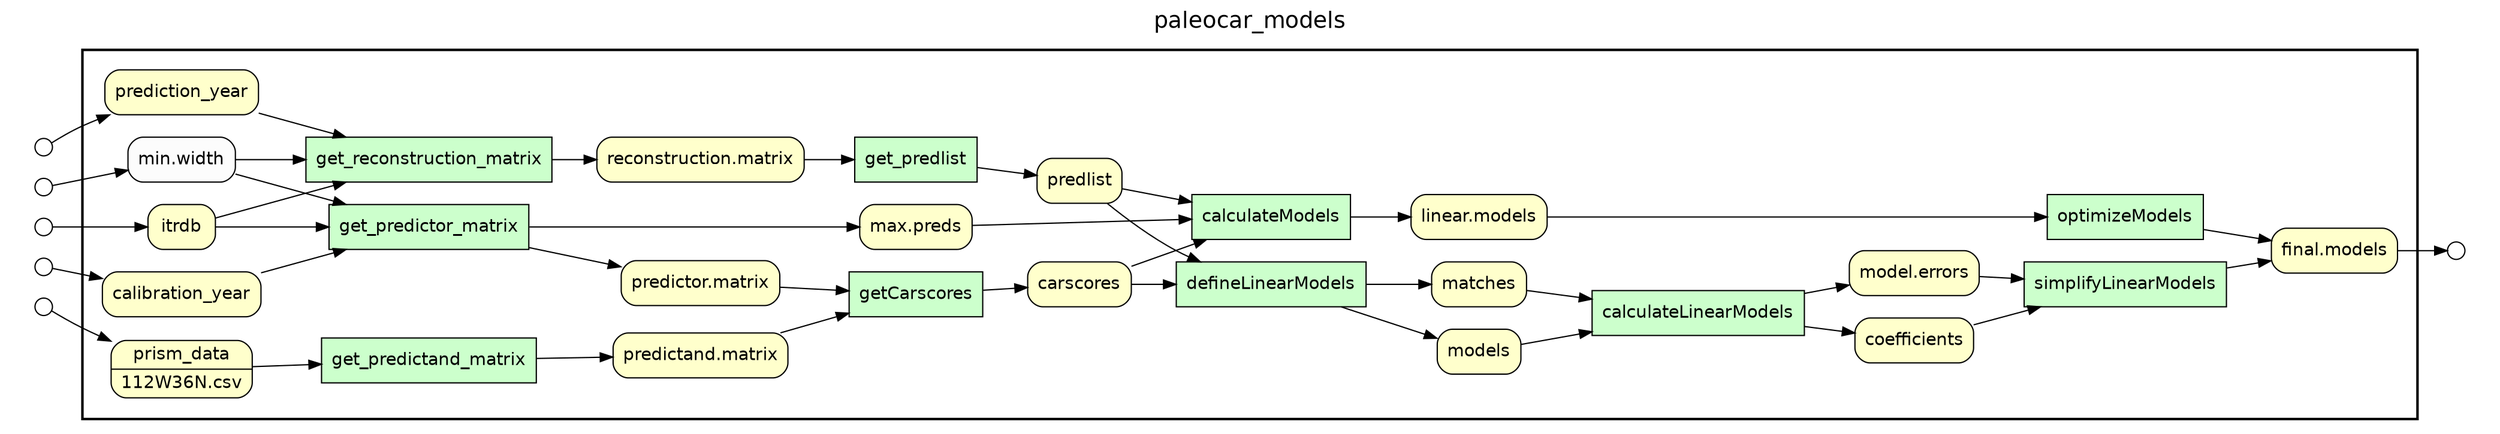 digraph Workflow {
rankdir=LR
fontname=Helvetica; fontsize=18; labelloc=t
label=paleocar_models
subgraph cluster_workflow_box_outer { label=""; color=black; penwidth=2
subgraph cluster_workflow_box_inner { label=""; penwidth=0
node[shape=box style=filled fillcolor="#CCFFCC" peripheries=1 fontname=Helvetica]
get_predictor_matrix
get_reconstruction_matrix
get_predlist
get_predictand_matrix
getCarscores
calculateModels
defineLinearModels
calculateLinearModels
simplifyLinearModels
optimizeModels
node[shape=box style="rounded,filled" fillcolor="#FFFFCC" peripheries=1 fontname=Helvetica]
itrdb
calibration_year
prediction_year
"reconstruction.matrix"
prism_data [shape=record rankdir=LR label="{{<f0> prism_data |<f1> 112W36N.csv}}"];
"predictand.matrix"
"predictor.matrix"
predlist
carscores
"max.preds"
models
matches
coefficients
"model.errors"
"linear.models"
"final.models"
node[shape=box style="rounded,filled" fillcolor="#FCFCFC" peripheries=1 fontname=Helvetica]
"min.width"
get_predictor_matrix -> "predictor.matrix"
get_predictor_matrix -> "max.preds"
itrdb -> get_predictor_matrix
calibration_year -> get_predictor_matrix
"min.width" -> get_predictor_matrix
get_reconstruction_matrix -> "reconstruction.matrix"
itrdb -> get_reconstruction_matrix
prediction_year -> get_reconstruction_matrix
"min.width" -> get_reconstruction_matrix
get_predlist -> predlist
"reconstruction.matrix" -> get_predlist
get_predictand_matrix -> "predictand.matrix"
prism_data -> get_predictand_matrix
getCarscores -> carscores
"predictand.matrix" -> getCarscores
"predictor.matrix" -> getCarscores
calculateModels -> "linear.models"
predlist -> calculateModels
carscores -> calculateModels
"max.preds" -> calculateModels
defineLinearModels -> models
defineLinearModels -> matches
predlist -> defineLinearModels
carscores -> defineLinearModels
calculateLinearModels -> coefficients
calculateLinearModels -> "model.errors"
models -> calculateLinearModels
matches -> calculateLinearModels
simplifyLinearModels -> "final.models"
coefficients -> simplifyLinearModels
"model.errors" -> simplifyLinearModels
optimizeModels -> "final.models"
"linear.models" -> optimizeModels
}}
subgraph cluster_input_ports_group_outer { label=""; penwidth=0
subgraph cluster_input_ports_group_inner { label=""; penwidth=0
node[shape=circle style="rounded,filled" fillcolor="#FFFFFF" peripheries=1 fontname=Helvetica width=0.2]
itrdb_input_port [label=""]
prism_data_input_port [label=""]
calibration_year_input_port [label=""]
prediction_year_input_port [label=""]
"min.width_input_port" [label=""]
}}
subgraph cluster_output_ports_group_outer { label=""; penwidth=0
subgraph cluster_output_ports_group_inner { label=""; penwidth=0
node[shape=circle style="rounded,filled" fillcolor="#FFFFFF" peripheries=1 fontname=Helvetica width=0.2]
"final.models_output_port" [label=""]
}}
itrdb_input_port -> itrdb
prism_data_input_port -> prism_data
calibration_year_input_port -> calibration_year
prediction_year_input_port -> prediction_year
"min.width_input_port" -> "min.width"
"final.models" -> "final.models_output_port"
}
